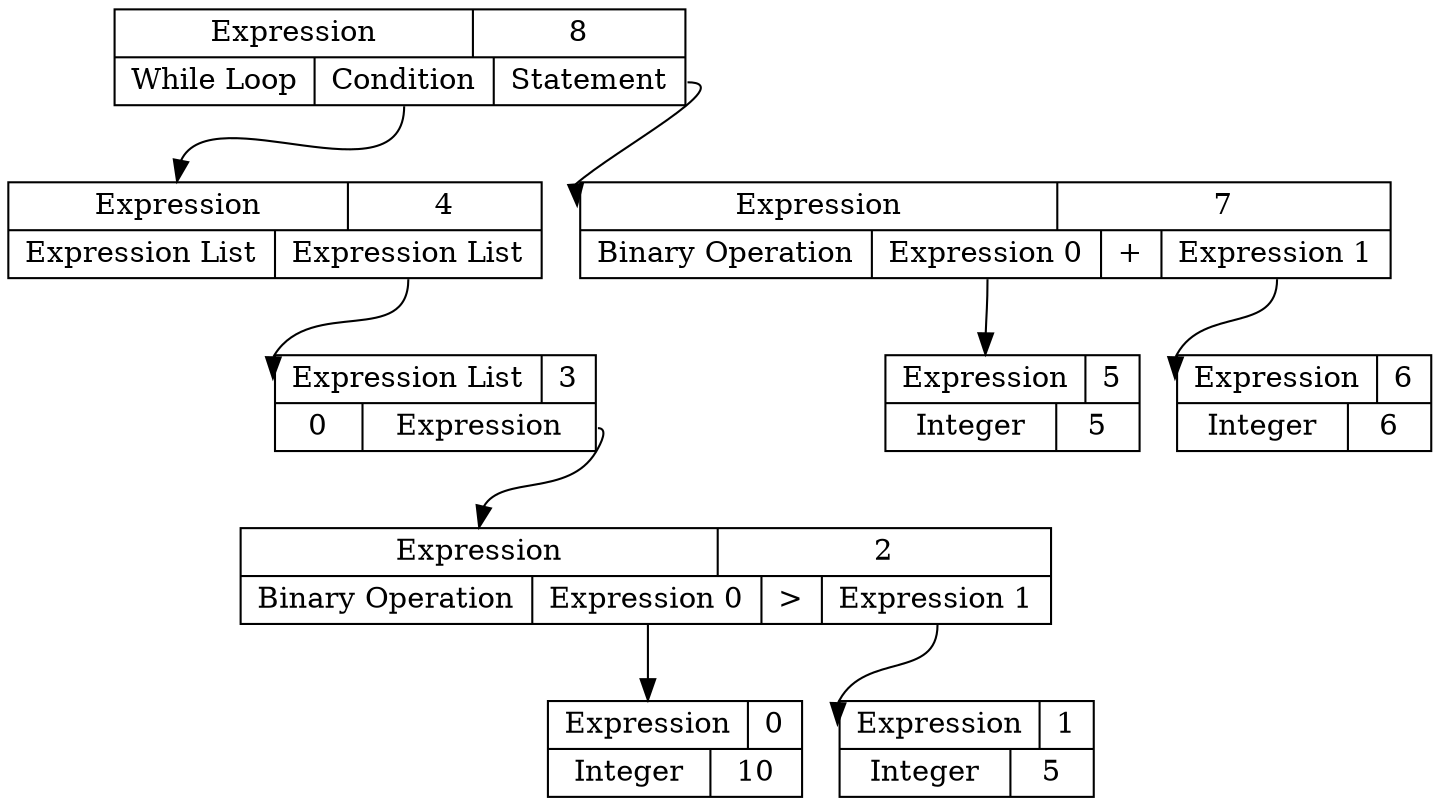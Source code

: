 digraph ast {
8 [shape=record, label="{ { <ptr> Expression | 8 } |{ While Loop | <cond> Condition | <stmt> Statement } } "];
4 [shape=record, label="{ { <ptr> Expression | 4 } |{ Expression List | <explist> Expression List} }"];
2 [shape=record, label="{ { <ptr> Expression | 2 } |{ Binary Operation | <exp0> Expression 0 | \> | <exp1> Expression 1} }"];
0 [shape=record, label="{ { <ptr> Expression | 0 } |{ Integer | 10 } }"];
2:exp0 -> 0:ptr
1 [shape=record, label="{ { <ptr> Expression | 1 } |{ Integer | 5 } }"];
2:exp1 -> 1:ptr
3:pos0 -> 2:ptr;
3 [shape=record, label="{ { <ptr> Expression List | 3 } | { 0 | <pos0> Expression } }"];
4:explist -> 3:ptr
8:cond -> 4:ptr
7 [shape=record, label="{ { <ptr> Expression | 7 } |{ Binary Operation | <exp0> Expression 0 | + | <exp1> Expression 1} }"];
5 [shape=record, label="{ { <ptr> Expression | 5 } |{ Integer | 5 } }"];
7:exp0 -> 5:ptr
6 [shape=record, label="{ { <ptr> Expression | 6 } |{ Integer | 6 } }"];
7:exp1 -> 6:ptr
8:stmt -> 7:ptr
}
